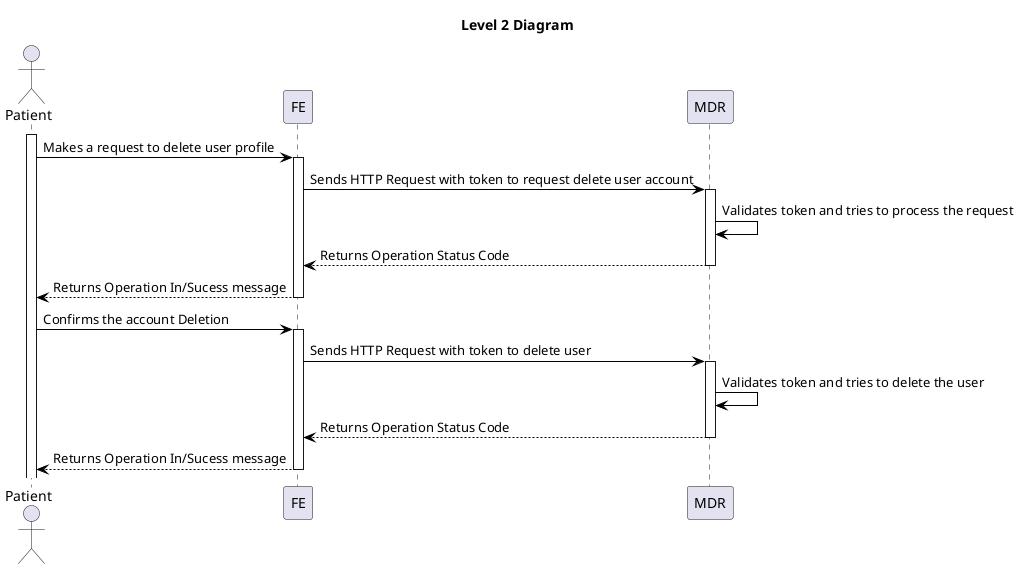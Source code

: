 @startuml level_2

title Level 2 Diagram

hide empty members
'skinparam Linetype ortho

skinparam class {
    BackgroundColor<<valueObject>> #D6EAF8
    BackgroundColor<<root>> #FDEBD0
    BackgroundColor<<service>> #D1F2EB
    BackgroundColor #FEF9E7
    ArrowColor Black
}

skinparam package {
    BackgroundColor #EBF5FB
}

actor Patient as P
participant "FE" as FE
participant "MDR" as MDR

activate P
P -> FE: Makes a request to delete user profile
activate FE
FE -> MDR: Sends HTTP Request with token to request delete user account
activate MDR
MDR -> MDR: Validates token and tries to process the request
MDR --> FE: Returns Operation Status Code
deactivate MDR
FE --> P: Returns Operation In/Sucess message
deactivate FE
P -> FE: Confirms the account Deletion
activate FE
FE -> MDR: Sends HTTP Request with token to delete user
activate MDR
MDR -> MDR: Validates token and tries to delete the user
MDR --> FE: Returns Operation Status Code
deactivate MDR
FE --> P: Returns Operation In/Sucess message
deactivate FE

@enduml